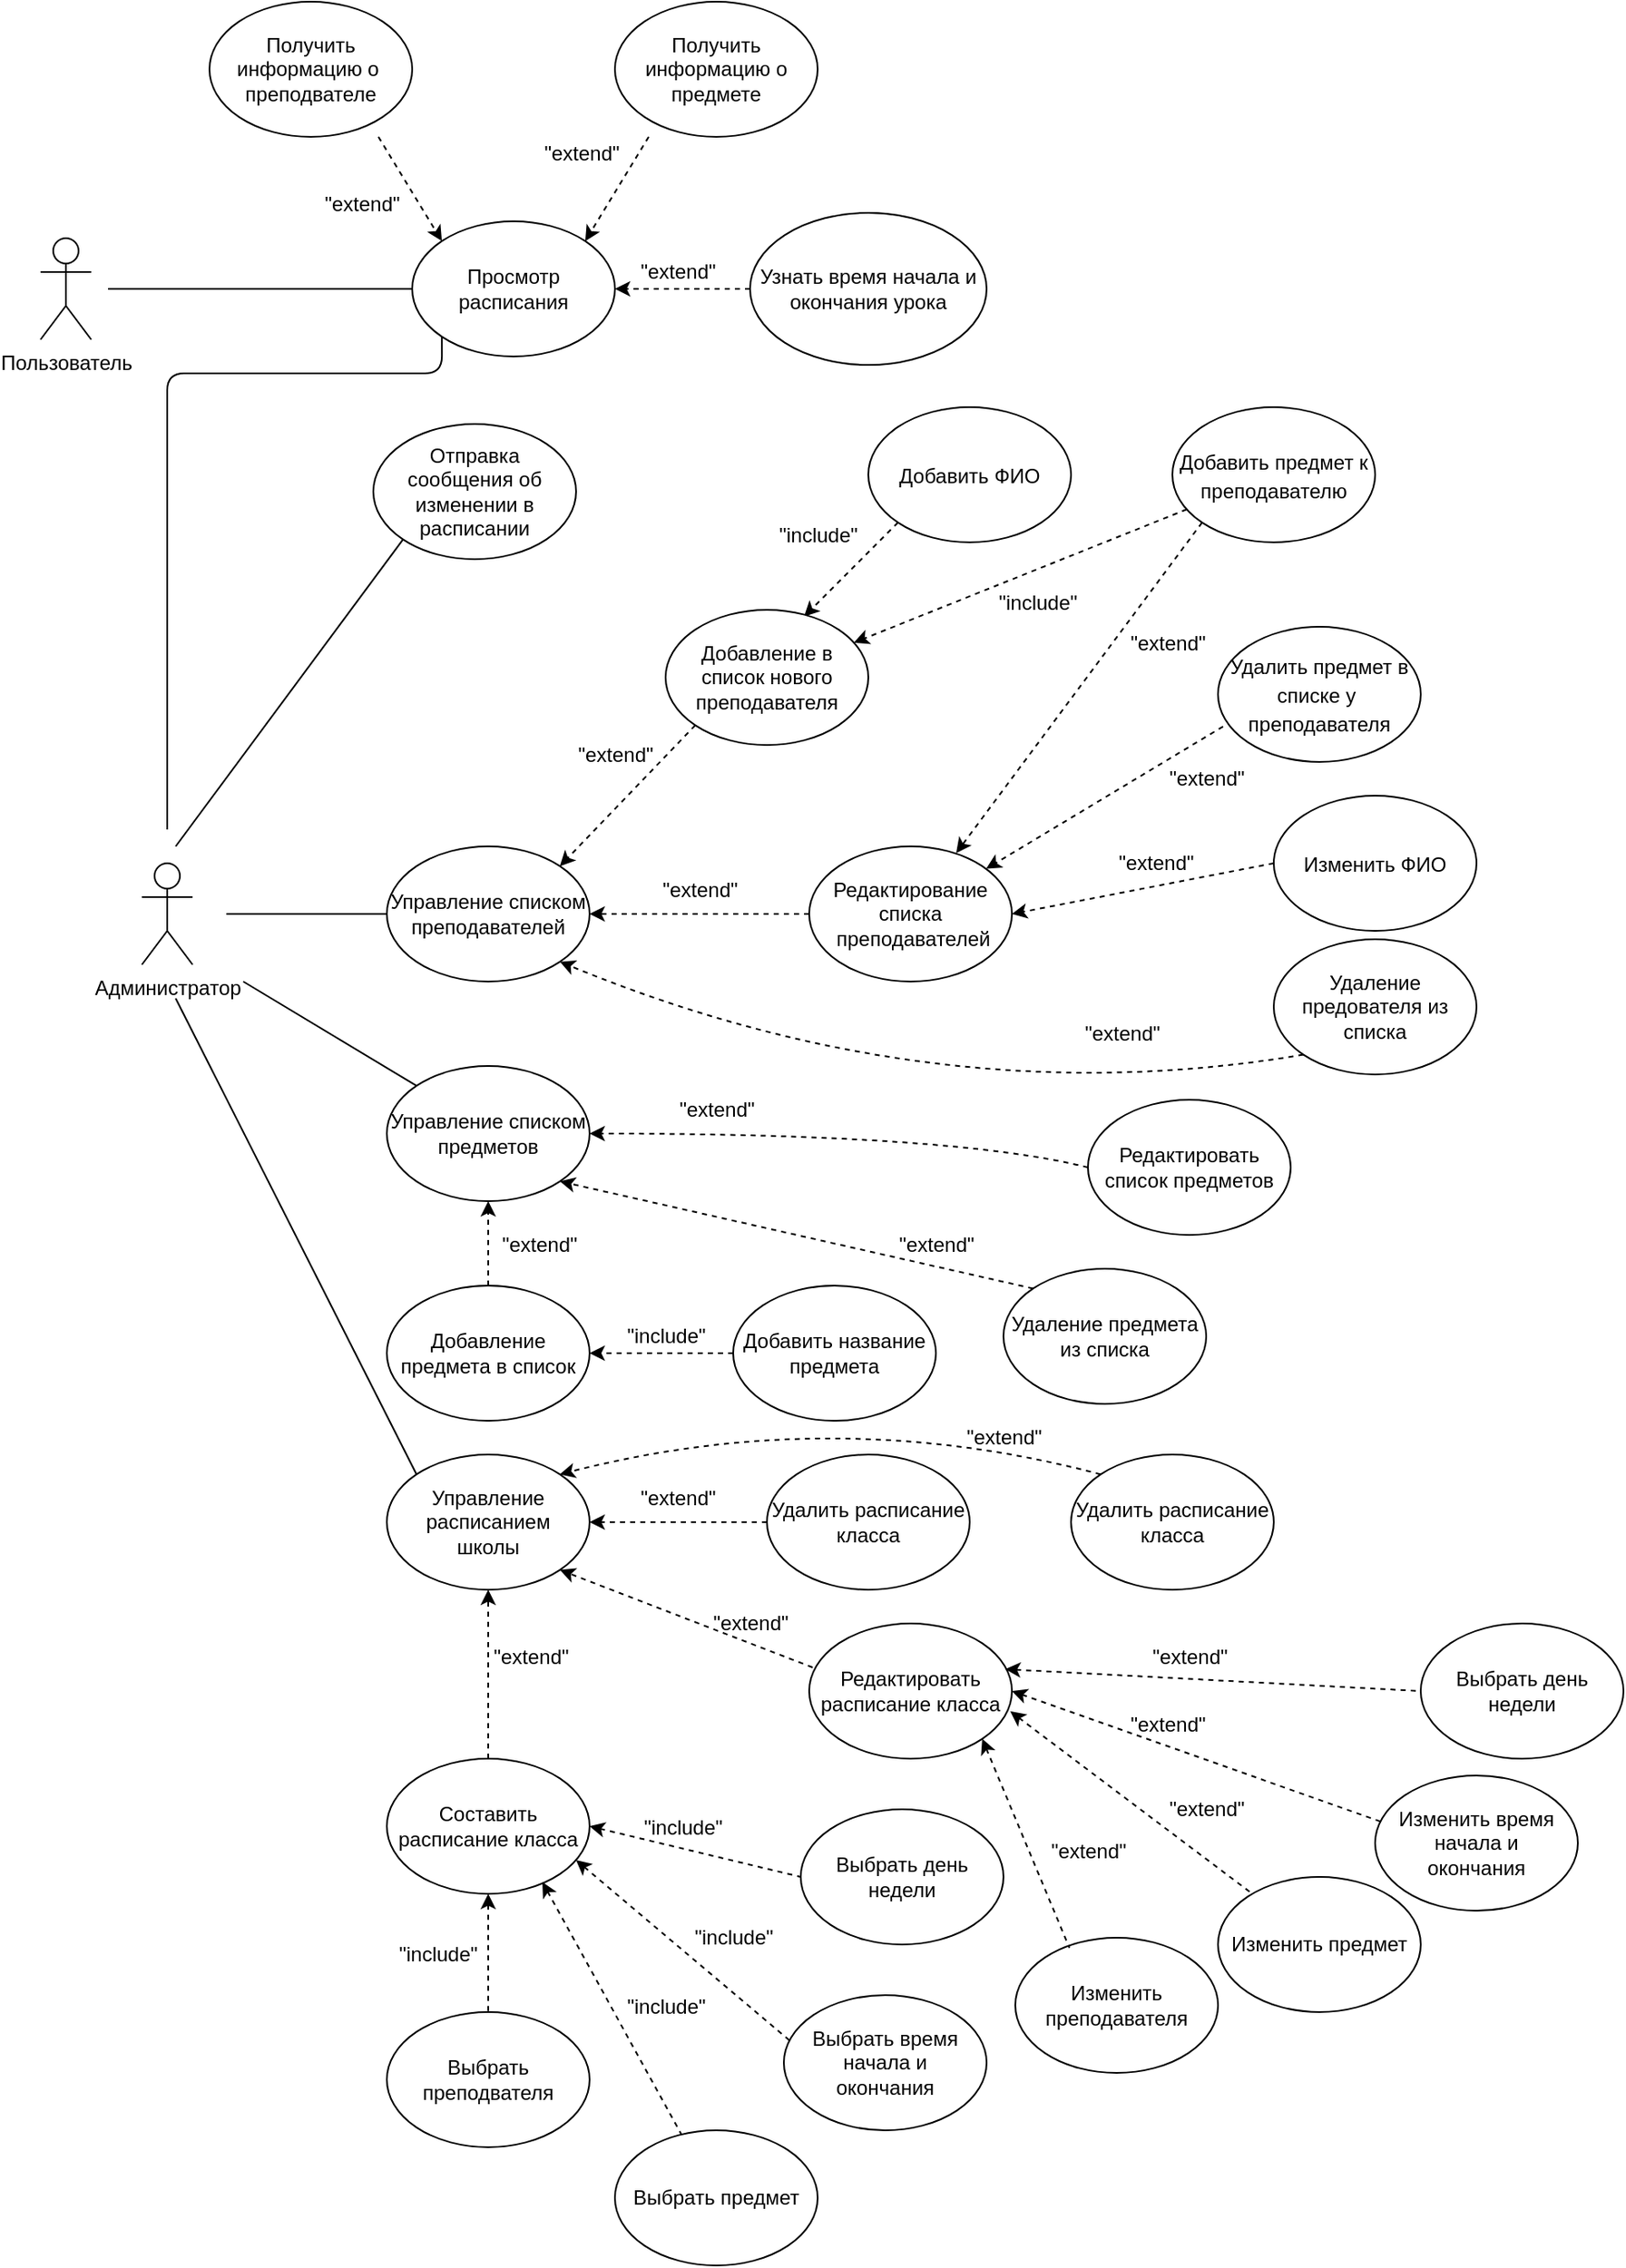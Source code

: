 <mxfile version="15.9.1" type="github">
  <diagram id="U9YUFdOewFuoNrLno5C7" name="Page-1">
    <mxGraphModel dx="868" dy="1619" grid="1" gridSize="10" guides="1" tooltips="1" connect="1" arrows="1" fold="1" page="1" pageScale="1" pageWidth="827" pageHeight="1169" math="0" shadow="0">
      <root>
        <mxCell id="0" />
        <mxCell id="1" parent="0" />
        <mxCell id="TM5iR6sep-qzJjjhXm-r-1" value="Пользователь" style="shape=umlActor;verticalLabelPosition=bottom;verticalAlign=top;html=1;outlineConnect=0;strokeWidth=1;" parent="1" vertex="1">
          <mxGeometry x="130" y="30" width="30" height="60" as="geometry" />
        </mxCell>
        <mxCell id="rDwhiOrbKTiJnj6Wi6EF-13" value="" style="edgeStyle=orthogonalEdgeStyle;rounded=1;orthogonalLoop=1;jettySize=auto;html=1;endArrow=none;endFill=0;entryX=0;entryY=1;entryDx=0;entryDy=0;" edge="1" parent="1" target="TM5iR6sep-qzJjjhXm-r-4">
          <mxGeometry relative="1" as="geometry">
            <mxPoint x="205" y="380" as="sourcePoint" />
            <mxPoint x="205" y="320" as="targetPoint" />
            <Array as="points">
              <mxPoint x="205" y="110" />
              <mxPoint x="368" y="110" />
            </Array>
          </mxGeometry>
        </mxCell>
        <mxCell id="TM5iR6sep-qzJjjhXm-r-2" value="Администратор" style="shape=umlActor;verticalLabelPosition=bottom;verticalAlign=top;html=1;outlineConnect=0;strokeWidth=1;" parent="1" vertex="1">
          <mxGeometry x="190" y="400" width="30" height="60" as="geometry" />
        </mxCell>
        <mxCell id="TM5iR6sep-qzJjjhXm-r-4" value="Просмотр расписания" style="ellipse;whiteSpace=wrap;html=1;strokeWidth=1;" parent="1" vertex="1">
          <mxGeometry x="350" y="20" width="120" height="80" as="geometry" />
        </mxCell>
        <mxCell id="TM5iR6sep-qzJjjhXm-r-10" value="Получить информацию о&amp;nbsp; преподвателе" style="ellipse;whiteSpace=wrap;html=1;strokeWidth=1;" parent="1" vertex="1">
          <mxGeometry x="230" y="-110" width="120" height="80" as="geometry" />
        </mxCell>
        <mxCell id="TM5iR6sep-qzJjjhXm-r-11" value="Получить информацию о предмете" style="ellipse;whiteSpace=wrap;html=1;strokeWidth=1;" parent="1" vertex="1">
          <mxGeometry x="470" y="-110" width="120" height="80" as="geometry" />
        </mxCell>
        <mxCell id="TM5iR6sep-qzJjjhXm-r-12" value="" style="endArrow=classic;html=1;rounded=0;endFill=1;entryX=1;entryY=0;entryDx=0;entryDy=0;strokeWidth=1;dashed=1;" parent="1" target="TM5iR6sep-qzJjjhXm-r-4" edge="1">
          <mxGeometry width="50" height="50" relative="1" as="geometry">
            <mxPoint x="490" y="-30" as="sourcePoint" />
            <mxPoint x="500.5" y="90" as="targetPoint" />
          </mxGeometry>
        </mxCell>
        <mxCell id="TM5iR6sep-qzJjjhXm-r-13" value="" style="endArrow=classic;html=1;rounded=0;endFill=1;entryX=0;entryY=0;entryDx=0;entryDy=0;strokeWidth=1;dashed=1;" parent="1" target="TM5iR6sep-qzJjjhXm-r-4" edge="1">
          <mxGeometry width="50" height="50" relative="1" as="geometry">
            <mxPoint x="330" y="-30" as="sourcePoint" />
            <mxPoint x="399.996" y="110.004" as="targetPoint" />
          </mxGeometry>
        </mxCell>
        <mxCell id="TM5iR6sep-qzJjjhXm-r-15" value="Узнать время начала и окончания урока" style="ellipse;whiteSpace=wrap;html=1;strokeWidth=1;" parent="1" vertex="1">
          <mxGeometry x="550" y="15" width="140" height="90" as="geometry" />
        </mxCell>
        <mxCell id="TM5iR6sep-qzJjjhXm-r-16" value="" style="endArrow=classic;html=1;rounded=0;endFill=1;entryX=1;entryY=0.5;entryDx=0;entryDy=0;strokeWidth=1;exitX=0;exitY=0.5;exitDx=0;exitDy=0;dashed=1;" parent="1" target="TM5iR6sep-qzJjjhXm-r-4" edge="1" source="TM5iR6sep-qzJjjhXm-r-15">
          <mxGeometry width="50" height="50" relative="1" as="geometry">
            <mxPoint x="280" y="60" as="sourcePoint" />
            <mxPoint x="377.574" y="98.284" as="targetPoint" />
          </mxGeometry>
        </mxCell>
        <mxCell id="TM5iR6sep-qzJjjhXm-r-17" value="" style="endArrow=none;html=1;strokeWidth=1;exitX=0;exitY=1;exitDx=0;exitDy=0;rounded=1;" parent="1" source="TM5iR6sep-qzJjjhXm-r-18" edge="1">
          <mxGeometry width="50" height="50" relative="1" as="geometry">
            <mxPoint x="140" y="330" as="sourcePoint" />
            <mxPoint x="210" y="390" as="targetPoint" />
            <Array as="points" />
          </mxGeometry>
        </mxCell>
        <mxCell id="TM5iR6sep-qzJjjhXm-r-18" value="Отправка сообщения об изменении в расписании" style="ellipse;whiteSpace=wrap;html=1;strokeWidth=1;" parent="1" vertex="1">
          <mxGeometry x="327" y="140" width="120" height="80" as="geometry" />
        </mxCell>
        <mxCell id="TM5iR6sep-qzJjjhXm-r-32" value="&lt;font face=&quot;Helvetica&quot;&gt;Управление списком преподавателей&lt;/font&gt;" style="ellipse;whiteSpace=wrap;html=1;fontFamily=Times New Roman;strokeWidth=1;" parent="1" vertex="1">
          <mxGeometry x="335" y="390" width="120" height="80" as="geometry" />
        </mxCell>
        <mxCell id="TM5iR6sep-qzJjjhXm-r-33" value="" style="endArrow=none;html=1;rounded=0;fontFamily=Times New Roman;strokeWidth=1;entryX=0;entryY=0.5;entryDx=0;entryDy=0;" parent="1" target="TM5iR6sep-qzJjjhXm-r-32" edge="1">
          <mxGeometry width="50" height="50" relative="1" as="geometry">
            <mxPoint x="240" y="430" as="sourcePoint" />
            <mxPoint x="335" y="429.5" as="targetPoint" />
          </mxGeometry>
        </mxCell>
        <mxCell id="TM5iR6sep-qzJjjhXm-r-35" value="&lt;font style=&quot;font-size: 12px&quot;&gt;Добавить ФИО&lt;/font&gt;" style="ellipse;whiteSpace=wrap;html=1;fontFamily=Helvetica;fontSize=14;strokeWidth=1;" parent="1" vertex="1">
          <mxGeometry x="620" y="130" width="120" height="80" as="geometry" />
        </mxCell>
        <mxCell id="TM5iR6sep-qzJjjhXm-r-36" value="&lt;font style=&quot;font-size: 12px&quot;&gt;Добавить предмет к преподавателю&lt;/font&gt;" style="ellipse;whiteSpace=wrap;html=1;fontFamily=Helvetica;fontSize=14;strokeWidth=1;" parent="1" vertex="1">
          <mxGeometry x="800" y="130" width="120" height="80" as="geometry" />
        </mxCell>
        <mxCell id="TM5iR6sep-qzJjjhXm-r-37" value="" style="endArrow=classic;html=1;rounded=0;fontFamily=Helvetica;fontSize=12;strokeWidth=1;entryX=0.683;entryY=0.05;entryDx=0;entryDy=0;dashed=1;exitX=0;exitY=1;exitDx=0;exitDy=0;entryPerimeter=0;" parent="1" source="TM5iR6sep-qzJjjhXm-r-35" target="rDwhiOrbKTiJnj6Wi6EF-16" edge="1">
          <mxGeometry width="50" height="50" relative="1" as="geometry">
            <mxPoint x="285" y="300" as="sourcePoint" />
            <mxPoint x="670" y="270" as="targetPoint" />
          </mxGeometry>
        </mxCell>
        <mxCell id="TM5iR6sep-qzJjjhXm-r-38" value="" style="endArrow=classic;html=1;rounded=0;fontFamily=Helvetica;fontSize=12;strokeWidth=1;dashed=1;" parent="1" source="TM5iR6sep-qzJjjhXm-r-36" target="rDwhiOrbKTiJnj6Wi6EF-16" edge="1">
          <mxGeometry width="50" height="50" relative="1" as="geometry">
            <mxPoint x="405" y="350" as="sourcePoint" />
            <mxPoint x="860" y="260" as="targetPoint" />
          </mxGeometry>
        </mxCell>
        <mxCell id="TM5iR6sep-qzJjjhXm-r-39" value="&lt;h3&gt;&lt;font style=&quot;font-weight: normal ; font-size: 12px&quot;&gt;&quot;include&quot;&lt;/font&gt;&lt;/h3&gt;" style="text;html=1;align=center;verticalAlign=middle;resizable=0;points=[];autosize=1;strokeColor=none;fillColor=none;rotation=0;strokeWidth=1;" parent="1" vertex="1">
          <mxGeometry x="560" y="180" width="60" height="50" as="geometry" />
        </mxCell>
        <mxCell id="TM5iR6sep-qzJjjhXm-r-40" value="&lt;h3&gt;&lt;font style=&quot;font-weight: normal ; font-size: 12px&quot;&gt;&quot;extend&quot;&lt;/font&gt;&lt;/h3&gt;" style="text;html=1;align=center;verticalAlign=middle;resizable=0;points=[];autosize=1;strokeColor=none;fillColor=none;rotation=0;strokeWidth=1;" parent="1" vertex="1">
          <mxGeometry x="490" y="390" width="60" height="50" as="geometry" />
        </mxCell>
        <mxCell id="TM5iR6sep-qzJjjhXm-r-41" value="Управление списком предметов" style="ellipse;whiteSpace=wrap;html=1;fontFamily=Helvetica;fontSize=12;strokeWidth=1;" parent="1" vertex="1">
          <mxGeometry x="335" y="520" width="120" height="80" as="geometry" />
        </mxCell>
        <mxCell id="TM5iR6sep-qzJjjhXm-r-45" value="" style="edgeStyle=orthogonalEdgeStyle;rounded=0;orthogonalLoop=1;jettySize=auto;html=1;fontFamily=Helvetica;fontSize=12;startArrow=none;startFill=0;endArrow=classic;endFill=1;strokeWidth=1;dashed=1;" parent="1" source="TM5iR6sep-qzJjjhXm-r-44" target="TM5iR6sep-qzJjjhXm-r-41" edge="1">
          <mxGeometry relative="1" as="geometry" />
        </mxCell>
        <mxCell id="TM5iR6sep-qzJjjhXm-r-44" value="Добавление предмета в список" style="ellipse;whiteSpace=wrap;html=1;fontFamily=Helvetica;fontSize=12;strokeWidth=1;" parent="1" vertex="1">
          <mxGeometry x="335" y="650" width="120" height="80" as="geometry" />
        </mxCell>
        <mxCell id="TM5iR6sep-qzJjjhXm-r-46" value="&lt;h3&gt;&lt;font style=&quot;font-weight: normal ; font-size: 12px&quot;&gt;&quot;extend&quot;&lt;/font&gt;&lt;/h3&gt;" style="text;html=1;align=center;verticalAlign=middle;resizable=0;points=[];autosize=1;strokeColor=none;fillColor=none;rotation=0;strokeWidth=1;" parent="1" vertex="1">
          <mxGeometry x="395" y="600" width="60" height="50" as="geometry" />
        </mxCell>
        <mxCell id="TM5iR6sep-qzJjjhXm-r-53" value="Редактирование списка&lt;span style=&quot;color: rgba(0 , 0 , 0 , 0) ; font-family: monospace ; font-size: 0px&quot;&gt;%3CmxGraphModel%3E%3Croot%3E%3CmxCell%20id%3D%220%22%2F%3E%3CmxCell%20id%3D%221%22%20parent%3D%220%22%2F%3E%3CmxCell%20id%3D%222%22%20value%3D%22%26lt%3Bh3%26gt%3B%26lt%3Bfont%20style%3D%26quot%3Bfont-weight%3A%20normal%20%3B%20font-size%3A%2012px%26quot%3B%26gt%3B%26quot%3Binclude%26quot%3B%26lt%3B%2Ffont%26gt%3B%26lt%3B%2Fh3%26gt%3B%22%20style%3D%22text%3Bhtml%3D1%3Balign%3Dcenter%3BverticalAlign%3Dmiddle%3Bresizable%3D0%3Bpoints%3D%5B%5D%3Bautosize%3D1%3BstrokeColor%3Dnone%3BfillColor%3Dnone%3Brotation%3D0%3BstrokeWidth%3D1%3B%22%20vertex%3D%221%22%20parent%3D%221%22%3E%3CmxGeometry%20x%3D%22737%22%20y%3D%22900%22%20width%3D%2260%22%20height%3D%2250%22%20as%3D%22geometry%22%2F%3E%3C%2FmxCell%3E%3C%2Froot%3E%3C%2FmxGraphModel%3E&lt;/span&gt;&lt;br&gt;&amp;nbsp;преподавателей" style="ellipse;whiteSpace=wrap;html=1;fontFamily=Helvetica;fontSize=12;strokeWidth=1;" parent="1" vertex="1">
          <mxGeometry x="585" y="390" width="120" height="80" as="geometry" />
        </mxCell>
        <mxCell id="TM5iR6sep-qzJjjhXm-r-54" value="Удаление предователя из списка" style="ellipse;whiteSpace=wrap;html=1;fontFamily=Helvetica;fontSize=12;strokeWidth=1;" parent="1" vertex="1">
          <mxGeometry x="860" y="445" width="120" height="80" as="geometry" />
        </mxCell>
        <mxCell id="TM5iR6sep-qzJjjhXm-r-55" value="" style="endArrow=classic;html=1;rounded=0;fontFamily=Helvetica;fontSize=12;strokeWidth=1;entryX=1;entryY=0.5;entryDx=0;entryDy=0;exitX=0;exitY=0.5;exitDx=0;exitDy=0;endFill=1;dashed=1;" parent="1" source="TM5iR6sep-qzJjjhXm-r-53" target="TM5iR6sep-qzJjjhXm-r-32" edge="1">
          <mxGeometry width="50" height="50" relative="1" as="geometry">
            <mxPoint x="215" y="530" as="sourcePoint" />
            <mxPoint x="265" y="480" as="targetPoint" />
          </mxGeometry>
        </mxCell>
        <mxCell id="TM5iR6sep-qzJjjhXm-r-56" value="" style="endArrow=classic;html=1;fontFamily=Helvetica;fontSize=12;strokeWidth=1;entryX=1;entryY=1;entryDx=0;entryDy=0;exitX=0;exitY=1;exitDx=0;exitDy=0;dashed=1;curved=1;" parent="1" source="TM5iR6sep-qzJjjhXm-r-54" target="TM5iR6sep-qzJjjhXm-r-32" edge="1">
          <mxGeometry width="50" height="50" relative="1" as="geometry">
            <mxPoint x="655" y="480" as="sourcePoint" />
            <mxPoint x="455" y="470" as="targetPoint" />
            <Array as="points">
              <mxPoint x="660" y="550" />
            </Array>
          </mxGeometry>
        </mxCell>
        <mxCell id="TM5iR6sep-qzJjjhXm-r-57" value="&lt;h3&gt;&lt;font style=&quot;font-weight: normal ; font-size: 12px&quot;&gt;&quot;extend&quot;&lt;/font&gt;&lt;/h3&gt;" style="text;html=1;align=center;verticalAlign=middle;resizable=0;points=[];autosize=1;strokeColor=none;fillColor=none;rotation=0;strokeWidth=1;" parent="1" vertex="1">
          <mxGeometry x="740" y="475" width="60" height="50" as="geometry" />
        </mxCell>
        <mxCell id="TM5iR6sep-qzJjjhXm-r-62" value="Редактировать список предметов" style="ellipse;whiteSpace=wrap;html=1;fontFamily=Helvetica;fontSize=12;strokeWidth=1;" parent="1" vertex="1">
          <mxGeometry x="750" y="540" width="120" height="80" as="geometry" />
        </mxCell>
        <mxCell id="TM5iR6sep-qzJjjhXm-r-64" value="Удаление предмета из списка" style="ellipse;whiteSpace=wrap;html=1;fontFamily=Helvetica;fontSize=12;strokeWidth=1;" parent="1" vertex="1">
          <mxGeometry x="700" y="640" width="120" height="80" as="geometry" />
        </mxCell>
        <mxCell id="TM5iR6sep-qzJjjhXm-r-66" value="&lt;h3&gt;&lt;font style=&quot;font-weight: normal ; font-size: 12px&quot;&gt;&quot;extend&quot;&lt;/font&gt;&lt;/h3&gt;" style="text;html=1;align=center;verticalAlign=middle;resizable=0;points=[];autosize=1;strokeColor=none;fillColor=none;rotation=0;strokeWidth=1;" parent="1" vertex="1">
          <mxGeometry x="630" y="600" width="60" height="50" as="geometry" />
        </mxCell>
        <mxCell id="rDwhiOrbKTiJnj6Wi6EF-8" value="" style="endArrow=none;html=1;rounded=0;endFill=0;entryX=0;entryY=0;entryDx=0;entryDy=0;" edge="1" parent="1" target="TM5iR6sep-qzJjjhXm-r-41">
          <mxGeometry width="50" height="50" relative="1" as="geometry">
            <mxPoint x="250" y="470" as="sourcePoint" />
            <mxPoint x="470" y="680" as="targetPoint" />
          </mxGeometry>
        </mxCell>
        <mxCell id="rDwhiOrbKTiJnj6Wi6EF-9" value="" style="endArrow=none;html=1;rounded=0;exitX=0;exitY=0;exitDx=0;exitDy=0;" edge="1" parent="1" source="TM5iR6sep-qzJjjhXm-r-47">
          <mxGeometry width="50" height="50" relative="1" as="geometry">
            <mxPoint x="420" y="730" as="sourcePoint" />
            <mxPoint x="210" y="480" as="targetPoint" />
          </mxGeometry>
        </mxCell>
        <mxCell id="rDwhiOrbKTiJnj6Wi6EF-10" value="" style="endArrow=none;html=1;rounded=1;entryX=0;entryY=0.5;entryDx=0;entryDy=0;" edge="1" parent="1" target="TM5iR6sep-qzJjjhXm-r-4">
          <mxGeometry width="50" height="50" relative="1" as="geometry">
            <mxPoint x="170" y="60" as="sourcePoint" />
            <mxPoint x="610" y="-100" as="targetPoint" />
          </mxGeometry>
        </mxCell>
        <mxCell id="rDwhiOrbKTiJnj6Wi6EF-16" value="Добавление в список нового преподавателя" style="ellipse;whiteSpace=wrap;html=1;fontFamily=Helvetica;fontSize=12;strokeWidth=1;" vertex="1" parent="1">
          <mxGeometry x="500" y="250" width="120" height="80" as="geometry" />
        </mxCell>
        <mxCell id="rDwhiOrbKTiJnj6Wi6EF-17" value="" style="endArrow=classic;html=1;rounded=0;fontFamily=Helvetica;fontSize=12;strokeWidth=1;entryX=1;entryY=0;entryDx=0;entryDy=0;exitX=0;exitY=1;exitDx=0;exitDy=0;endFill=1;dashed=1;" edge="1" parent="1" source="rDwhiOrbKTiJnj6Wi6EF-16" target="TM5iR6sep-qzJjjhXm-r-32">
          <mxGeometry width="50" height="50" relative="1" as="geometry">
            <mxPoint x="595" y="440" as="sourcePoint" />
            <mxPoint x="465" y="440" as="targetPoint" />
          </mxGeometry>
        </mxCell>
        <mxCell id="rDwhiOrbKTiJnj6Wi6EF-18" value="&lt;h3&gt;&lt;font style=&quot;font-weight: normal ; font-size: 12px&quot;&gt;&quot;include&quot;&lt;/font&gt;&lt;/h3&gt;" style="text;html=1;align=center;verticalAlign=middle;resizable=0;points=[];autosize=1;strokeColor=none;fillColor=none;rotation=0;strokeWidth=1;" vertex="1" parent="1">
          <mxGeometry x="690" y="220" width="60" height="50" as="geometry" />
        </mxCell>
        <mxCell id="rDwhiOrbKTiJnj6Wi6EF-19" value="&lt;h3&gt;&lt;font style=&quot;font-weight: normal ; font-size: 12px&quot;&gt;&quot;extend&quot;&lt;/font&gt;&lt;/h3&gt;" style="text;html=1;align=center;verticalAlign=middle;resizable=0;points=[];autosize=1;strokeColor=none;fillColor=none;rotation=0;strokeWidth=1;" vertex="1" parent="1">
          <mxGeometry x="440" y="310" width="60" height="50" as="geometry" />
        </mxCell>
        <mxCell id="rDwhiOrbKTiJnj6Wi6EF-21" value="&lt;font style=&quot;font-size: 12px&quot;&gt;Удалить предмет в списке у&amp;nbsp; преподавателя&lt;/font&gt;" style="ellipse;whiteSpace=wrap;html=1;fontFamily=Helvetica;fontSize=14;strokeWidth=1;" vertex="1" parent="1">
          <mxGeometry x="827" y="260" width="120" height="80" as="geometry" />
        </mxCell>
        <mxCell id="rDwhiOrbKTiJnj6Wi6EF-22" value="&lt;font style=&quot;font-size: 12px&quot;&gt;Изменить ФИО&lt;/font&gt;" style="ellipse;whiteSpace=wrap;html=1;fontFamily=Helvetica;fontSize=14;strokeWidth=1;" vertex="1" parent="1">
          <mxGeometry x="860" y="360" width="120" height="80" as="geometry" />
        </mxCell>
        <mxCell id="rDwhiOrbKTiJnj6Wi6EF-23" value="" style="endArrow=classic;html=1;rounded=0;fontFamily=Helvetica;fontSize=12;strokeWidth=1;dashed=1;exitX=0.025;exitY=0.738;exitDx=0;exitDy=0;exitPerimeter=0;" edge="1" parent="1" source="rDwhiOrbKTiJnj6Wi6EF-21" target="TM5iR6sep-qzJjjhXm-r-53">
          <mxGeometry width="50" height="50" relative="1" as="geometry">
            <mxPoint x="847.073" y="311.129" as="sourcePoint" />
            <mxPoint x="650.0" y="390.0" as="targetPoint" />
          </mxGeometry>
        </mxCell>
        <mxCell id="rDwhiOrbKTiJnj6Wi6EF-24" value="&quot;extend&quot;" style="text;html=1;align=center;verticalAlign=middle;resizable=0;points=[];autosize=1;strokeColor=none;fillColor=none;" vertex="1" parent="1">
          <mxGeometry x="790" y="340" width="60" height="20" as="geometry" />
        </mxCell>
        <mxCell id="rDwhiOrbKTiJnj6Wi6EF-27" value="" style="endArrow=classic;html=1;rounded=0;dashed=1;exitX=0;exitY=0.5;exitDx=0;exitDy=0;entryX=1;entryY=0.5;entryDx=0;entryDy=0;" edge="1" parent="1" source="rDwhiOrbKTiJnj6Wi6EF-22" target="TM5iR6sep-qzJjjhXm-r-53">
          <mxGeometry width="50" height="50" relative="1" as="geometry">
            <mxPoint x="570" y="340" as="sourcePoint" />
            <mxPoint x="620" y="290" as="targetPoint" />
          </mxGeometry>
        </mxCell>
        <mxCell id="rDwhiOrbKTiJnj6Wi6EF-28" value="&quot;extend&quot;" style="text;html=1;align=center;verticalAlign=middle;resizable=0;points=[];autosize=1;strokeColor=none;fillColor=none;" vertex="1" parent="1">
          <mxGeometry x="760" y="390" width="60" height="20" as="geometry" />
        </mxCell>
        <mxCell id="rDwhiOrbKTiJnj6Wi6EF-29" value="" style="endArrow=classic;html=1;rounded=0;fontFamily=Helvetica;fontSize=12;strokeWidth=1;dashed=1;exitX=0;exitY=1;exitDx=0;exitDy=0;entryX=0.725;entryY=0.05;entryDx=0;entryDy=0;entryPerimeter=0;" edge="1" parent="1" source="TM5iR6sep-qzJjjhXm-r-36" target="TM5iR6sep-qzJjjhXm-r-53">
          <mxGeometry width="50" height="50" relative="1" as="geometry">
            <mxPoint x="840" y="329.04" as="sourcePoint" />
            <mxPoint x="699.778" y="413.375" as="targetPoint" />
          </mxGeometry>
        </mxCell>
        <mxCell id="rDwhiOrbKTiJnj6Wi6EF-30" value="&quot;extend&quot;" style="text;html=1;align=center;verticalAlign=middle;resizable=0;points=[];autosize=1;strokeColor=none;fillColor=none;" vertex="1" parent="1">
          <mxGeometry x="767" y="260" width="60" height="20" as="geometry" />
        </mxCell>
        <mxCell id="rDwhiOrbKTiJnj6Wi6EF-31" value="&lt;h3&gt;&lt;font style=&quot;font-weight: normal ; font-size: 12px&quot;&gt;&quot;extend&quot;&lt;/font&gt;&lt;/h3&gt;" style="text;html=1;align=center;verticalAlign=middle;resizable=0;points=[];autosize=1;strokeColor=none;fillColor=none;rotation=0;strokeWidth=1;" vertex="1" parent="1">
          <mxGeometry x="500" y="520" width="60" height="50" as="geometry" />
        </mxCell>
        <mxCell id="rDwhiOrbKTiJnj6Wi6EF-32" value="" style="endArrow=classic;html=1;rounded=0;dashed=1;entryX=1;entryY=1;entryDx=0;entryDy=0;exitX=0;exitY=0;exitDx=0;exitDy=0;" edge="1" parent="1" source="TM5iR6sep-qzJjjhXm-r-64" target="TM5iR6sep-qzJjjhXm-r-41">
          <mxGeometry width="50" height="50" relative="1" as="geometry">
            <mxPoint x="520" y="800" as="sourcePoint" />
            <mxPoint x="570" y="750" as="targetPoint" />
          </mxGeometry>
        </mxCell>
        <mxCell id="rDwhiOrbKTiJnj6Wi6EF-34" value="" style="endArrow=classic;html=1;fontFamily=Helvetica;fontSize=12;strokeWidth=1;exitX=0;exitY=0.5;exitDx=0;exitDy=0;dashed=1;curved=1;" edge="1" parent="1" source="TM5iR6sep-qzJjjhXm-r-62" target="TM5iR6sep-qzJjjhXm-r-41">
          <mxGeometry width="50" height="50" relative="1" as="geometry">
            <mxPoint x="887.574" y="523.284" as="sourcePoint" />
            <mxPoint x="447.426" y="468.284" as="targetPoint" />
            <Array as="points">
              <mxPoint x="670" y="560" />
            </Array>
          </mxGeometry>
        </mxCell>
        <mxCell id="rDwhiOrbKTiJnj6Wi6EF-35" value="Добавить название предмета" style="ellipse;whiteSpace=wrap;html=1;fontFamily=Helvetica;fontSize=12;strokeWidth=1;" vertex="1" parent="1">
          <mxGeometry x="540" y="650" width="120" height="80" as="geometry" />
        </mxCell>
        <mxCell id="rDwhiOrbKTiJnj6Wi6EF-36" value="" style="endArrow=classic;html=1;rounded=0;dashed=1;entryX=1;entryY=0.5;entryDx=0;entryDy=0;exitX=0;exitY=0.5;exitDx=0;exitDy=0;" edge="1" parent="1" source="rDwhiOrbKTiJnj6Wi6EF-35" target="TM5iR6sep-qzJjjhXm-r-44">
          <mxGeometry width="50" height="50" relative="1" as="geometry">
            <mxPoint x="727.574" y="661.716" as="sourcePoint" />
            <mxPoint x="447.426" y="598.284" as="targetPoint" />
          </mxGeometry>
        </mxCell>
        <mxCell id="rDwhiOrbKTiJnj6Wi6EF-37" value="&quot;include&quot;" style="text;html=1;align=center;verticalAlign=middle;resizable=0;points=[];autosize=1;strokeColor=none;fillColor=none;" vertex="1" parent="1">
          <mxGeometry x="470" y="670" width="60" height="20" as="geometry" />
        </mxCell>
        <mxCell id="TM5iR6sep-qzJjjhXm-r-19" value="Составить расписание класса&lt;span style=&quot;color: rgba(0 , 0 , 0 , 0) ; font-family: monospace ; font-size: 0px&quot;&gt;%3CmxGraphModel%3E%3Croot%3E%3CmxCell%20id%3D%220%22%2F%3E%3CmxCell%20id%3D%221%22%20parent%3D%220%22%2F%3E%3CmxCell%20id%3D%222%22%20value%3D%22%D0%A1%D0%BE%D1%81%D1%82%D0%B0%D0%B2%D0%B8%D1%82%D1%8C%20%D1%80%D0%B0%D1%81%D0%BF%D0%B8%D1%81%D0%B0%D0%BD%D0%B8%D0%B5%22%20style%3D%22ellipse%3BwhiteSpace%3Dwrap%3Bhtml%3D1%3BstrokeWidth%3D1%3B%22%20vertex%3D%221%22%20parent%3D%221%22%3E%3CmxGeometry%20x%3D%22335%22%20y%3D%22930%22%20width%3D%22120%22%20height%3D%2280%22%20as%3D%22geometry%22%2F%3E%3C%2FmxCell%3E%3C%2Froot%3E%3C%2FmxGraphModel%3E&lt;/span&gt;" style="ellipse;whiteSpace=wrap;html=1;strokeWidth=1;" parent="1" vertex="1">
          <mxGeometry x="335" y="930" width="120" height="80" as="geometry" />
        </mxCell>
        <mxCell id="TM5iR6sep-qzJjjhXm-r-20" value="Выбрать время начала и &lt;br&gt;окончания&lt;span style=&quot;color: rgba(0 , 0 , 0 , 0) ; font-family: monospace ; font-size: 0px&quot;&gt;%3CmxGraphModel%3E%3Croot%3E%3CmxCell%20id%3D%220%22%2F%3E%3CmxCell%20id%3D%221%22%20parent%3D%220%22%2F%3E%3CmxCell%20id%3D%222%22%20value%3D%22%D0%9F%D1%80%D0%BE%D1%81%D0%BC%D0%BE%D1%82%D1%80%20%D1%80%D0%B0%D1%81%D0%BF%D0%B8%D1%81%D0%B0%D0%BD%D0%B8%D1%8F%22%20style%3D%22ellipse%3BwhiteSpace%3Dwrap%3Bhtml%3D1%3B%22%20vertex%3D%221%22%20parent%3D%221%22%3E%3CmxGeometry%20x%3D%22310%22%20y%3D%2260%22%20width%3D%22120%22%20height%3D%2280%22%20as%3D%22geometry%22%2F%3E%3C%2FmxCell%3E%3C%2Froot%3E%3C%2FmxGraphModel%3E&lt;/span&gt;" style="ellipse;whiteSpace=wrap;html=1;strokeWidth=1;" parent="1" vertex="1">
          <mxGeometry x="570" y="1070" width="120" height="80" as="geometry" />
        </mxCell>
        <mxCell id="TM5iR6sep-qzJjjhXm-r-21" value="Выбрать преподвателя&lt;span style=&quot;color: rgba(0 , 0 , 0 , 0) ; font-family: monospace ; font-size: 0px&quot;&gt;%3CmxGraphModel%3E%3Croot%3E%3CmxCell%20id%3D%220%22%2F%3E%3CmxCell%20id%3D%221%22%20parent%3D%220%22%2F%3E%3CmxCell%20id%3D%222%22%20value%3D%22%D0%9F%D1%80%D0%BE%D1%81%D0%BC%D0%BE%D1%82%D1%80%20%D1%80%D0%B0%D1%81%D0%BF%D0%B8%D1%81%D0%B0%D0%BD%D0%B8%D1%8F%22%20style%3D%22ellipse%3BwhiteSpace%3Dwrap%3Bhtml%3D1%3B%22%20vertex%3D%221%22%20parent%3D%221%22%3E%3CmxGeometry%20x%3D%22310%22%20y%3D%2260%22%20width%3D%22120%22%20height%3D%2280%22%20as%3D%22geometry%22%2F%3E%3C%2FmxCell%3E%3C%2Froot%3E%3C%2FmxGraphMod&lt;/span&gt;" style="ellipse;whiteSpace=wrap;html=1;strokeWidth=1;" parent="1" vertex="1">
          <mxGeometry x="335" y="1080" width="120" height="80" as="geometry" />
        </mxCell>
        <mxCell id="TM5iR6sep-qzJjjhXm-r-22" value="Выбрать предмет&lt;span style=&quot;color: rgba(0 , 0 , 0 , 0) ; font-family: monospace ; font-size: 0px&quot;&gt;%3CmxGraphModel%3E%3Croot%3E%3CmxCell%20id%3D%220%22%2F%3E%3CmxCell%20id%3D%221%22%20parent%3D%220%22%2F%3E%3CmxCell%20id%3D%222%22%20value%3D%22%D0%9F%D1%80%D0%BE%D1%81%D0%BC%D0%BE%D1%82%D1%80%20%D1%80%D0%B0%D1%81%D0%BF%D0%B8%D1%81%D0%B0%D0%BD%D0%B8%D1%8F%22%20style%3D%22ellipse%3BwhiteSpace%3Dwrap%3Bhtml%3D1%3B%22%20vertex%3D%221%22%20parent%3D%221%22%3E%3CmxGeometry%20x%3D%22310%22%20y%3D%2260%22%20width%3D%22120%22%20height%3D%2280%22%20as%3D%22geometry%22%2F%3E%3C%2FmxCell%3E%3C%2Froot%3E%3C%2FmxGraphMod&lt;/span&gt;" style="ellipse;whiteSpace=wrap;html=1;strokeWidth=1;" parent="1" vertex="1">
          <mxGeometry x="470" y="1150" width="120" height="80" as="geometry" />
        </mxCell>
        <mxCell id="TM5iR6sep-qzJjjhXm-r-47" value="Управление расписанием &lt;br&gt;школы" style="ellipse;whiteSpace=wrap;html=1;fontFamily=Helvetica;fontSize=12;strokeWidth=1;" parent="1" vertex="1">
          <mxGeometry x="335" y="750" width="120" height="80" as="geometry" />
        </mxCell>
        <mxCell id="TM5iR6sep-qzJjjhXm-r-48" value="" style="endArrow=classic;html=1;rounded=0;fontFamily=Helvetica;fontSize=12;strokeWidth=1;endFill=1;dashed=1;entryX=0.5;entryY=1;entryDx=0;entryDy=0;" parent="1" source="TM5iR6sep-qzJjjhXm-r-19" target="TM5iR6sep-qzJjjhXm-r-47" edge="1">
          <mxGeometry width="50" height="50" relative="1" as="geometry">
            <mxPoint x="555" y="960" as="sourcePoint" />
            <mxPoint x="505" y="1010" as="targetPoint" />
          </mxGeometry>
        </mxCell>
        <mxCell id="TM5iR6sep-qzJjjhXm-r-59" value="" style="edgeStyle=orthogonalEdgeStyle;rounded=0;orthogonalLoop=1;jettySize=auto;html=1;dashed=1;fontFamily=Helvetica;fontSize=12;startArrow=none;startFill=0;endArrow=classic;endFill=1;strokeWidth=1;entryX=1;entryY=0.5;entryDx=0;entryDy=0;" parent="1" source="TM5iR6sep-qzJjjhXm-r-49" target="TM5iR6sep-qzJjjhXm-r-47" edge="1">
          <mxGeometry relative="1" as="geometry">
            <mxPoint x="245" y="790" as="targetPoint" />
            <Array as="points">
              <mxPoint x="490" y="790" />
              <mxPoint x="490" y="790" />
            </Array>
          </mxGeometry>
        </mxCell>
        <mxCell id="TM5iR6sep-qzJjjhXm-r-49" value="Удалить расписание класса" style="ellipse;whiteSpace=wrap;html=1;fontFamily=Helvetica;fontSize=12;strokeWidth=1;" parent="1" vertex="1">
          <mxGeometry x="560" y="750" width="120" height="80" as="geometry" />
        </mxCell>
        <mxCell id="TM5iR6sep-qzJjjhXm-r-50" value="Выбрать день недели" style="ellipse;whiteSpace=wrap;html=1;strokeWidth=1;" parent="1" vertex="1">
          <mxGeometry x="580" y="960" width="120" height="80" as="geometry" />
        </mxCell>
        <mxCell id="TM5iR6sep-qzJjjhXm-r-51" value="" style="endArrow=none;dashed=1;html=1;strokeWidth=1;rounded=0;endFill=0;startArrow=classic;startFill=1;entryX=0;entryY=0.5;entryDx=0;entryDy=0;exitX=1;exitY=0.5;exitDx=0;exitDy=0;" parent="1" target="TM5iR6sep-qzJjjhXm-r-50" edge="1" source="TM5iR6sep-qzJjjhXm-r-19">
          <mxGeometry width="50" height="50" relative="1" as="geometry">
            <mxPoint x="345" y="980" as="sourcePoint" />
            <mxPoint x="245" y="880" as="targetPoint" />
          </mxGeometry>
        </mxCell>
        <mxCell id="TM5iR6sep-qzJjjhXm-r-60" value="&lt;h3&gt;&lt;font style=&quot;font-weight: normal ; font-size: 12px&quot;&gt;&quot;extend&quot;&lt;/font&gt;&lt;/h3&gt;" style="text;html=1;align=center;verticalAlign=middle;resizable=0;points=[];autosize=1;strokeColor=none;fillColor=none;rotation=0;strokeWidth=1;" parent="1" vertex="1">
          <mxGeometry x="477" y="750" width="60" height="50" as="geometry" />
        </mxCell>
        <mxCell id="rDwhiOrbKTiJnj6Wi6EF-4" value="" style="group" vertex="1" connectable="0" parent="1">
          <mxGeometry x="335" y="1020" width="60" height="50" as="geometry" />
        </mxCell>
        <mxCell id="TM5iR6sep-qzJjjhXm-r-28" value="&lt;h3&gt;&lt;font style=&quot;font-weight: normal ; font-size: 12px&quot;&gt;&quot;include&quot;&lt;/font&gt;&lt;/h3&gt;" style="text;html=1;align=center;verticalAlign=middle;resizable=0;points=[];autosize=1;strokeColor=none;fillColor=none;rotation=0;strokeWidth=1;" parent="rDwhiOrbKTiJnj6Wi6EF-4" vertex="1">
          <mxGeometry width="60" height="50" as="geometry" />
        </mxCell>
        <mxCell id="TM5iR6sep-qzJjjhXm-r-27" value="&lt;h3&gt;&lt;font style=&quot;font-weight: normal ; font-size: 12px&quot;&gt;&quot;include&quot;&lt;/font&gt;&lt;/h3&gt;" style="text;html=1;align=center;verticalAlign=middle;resizable=0;points=[];autosize=1;strokeColor=none;fillColor=none;rotation=0;strokeWidth=1;" parent="1" vertex="1">
          <mxGeometry x="480" y="945" width="60" height="50" as="geometry" />
        </mxCell>
        <mxCell id="TM5iR6sep-qzJjjhXm-r-23" value="" style="endArrow=none;dashed=1;html=1;strokeWidth=1;rounded=0;endFill=0;startArrow=classic;startFill=1;exitX=0.767;exitY=0.913;exitDx=0;exitDy=0;exitPerimeter=0;" parent="1" source="TM5iR6sep-qzJjjhXm-r-19" target="TM5iR6sep-qzJjjhXm-r-22" edge="1">
          <mxGeometry width="50" height="50" relative="1" as="geometry">
            <mxPoint x="325" y="970" as="sourcePoint" />
            <mxPoint x="245" y="970" as="targetPoint" />
          </mxGeometry>
        </mxCell>
        <mxCell id="TM5iR6sep-qzJjjhXm-r-24" value="&lt;h3&gt;&lt;font style=&quot;font-weight: normal ; font-size: 12px&quot;&gt;&quot;include&quot;&lt;/font&gt;&lt;/h3&gt;" style="text;html=1;align=center;verticalAlign=middle;resizable=0;points=[];autosize=1;strokeColor=none;fillColor=none;strokeWidth=1;" parent="1" vertex="1">
          <mxGeometry x="470" y="1051" width="60" height="50" as="geometry" />
        </mxCell>
        <mxCell id="rDwhiOrbKTiJnj6Wi6EF-5" value="" style="endArrow=none;dashed=1;html=1;strokeWidth=1;rounded=0;endFill=0;startArrow=classic;startFill=1;entryX=0.036;entryY=0.345;entryDx=0;entryDy=0;exitX=0.933;exitY=0.75;exitDx=0;exitDy=0;exitPerimeter=0;entryPerimeter=0;" edge="1" parent="1" source="TM5iR6sep-qzJjjhXm-r-19" target="TM5iR6sep-qzJjjhXm-r-20">
          <mxGeometry width="50" height="50" relative="1" as="geometry">
            <mxPoint x="447.426" y="1008.284" as="sourcePoint" />
            <mxPoint x="561.642" y="1099.242" as="targetPoint" />
          </mxGeometry>
        </mxCell>
        <mxCell id="rDwhiOrbKTiJnj6Wi6EF-6" value="&lt;h3&gt;&lt;font style=&quot;font-weight: normal ; font-size: 12px&quot;&gt;&quot;include&quot;&lt;/font&gt;&lt;/h3&gt;" style="text;html=1;align=center;verticalAlign=middle;resizable=0;points=[];autosize=1;strokeColor=none;fillColor=none;rotation=0;strokeWidth=1;" vertex="1" parent="1">
          <mxGeometry x="510" y="1010" width="60" height="50" as="geometry" />
        </mxCell>
        <mxCell id="TM5iR6sep-qzJjjhXm-r-31" value="" style="endArrow=none;dashed=1;html=1;strokeWidth=1;rounded=0;endFill=0;startArrow=classic;startFill=1;exitX=0.5;exitY=1;exitDx=0;exitDy=0;entryX=0.5;entryY=0;entryDx=0;entryDy=0;" parent="1" source="TM5iR6sep-qzJjjhXm-r-19" target="TM5iR6sep-qzJjjhXm-r-21" edge="1">
          <mxGeometry width="50" height="50" relative="1" as="geometry">
            <mxPoint x="960" y="1769" as="sourcePoint" />
            <mxPoint x="871.619" y="1830.187" as="targetPoint" />
          </mxGeometry>
        </mxCell>
        <mxCell id="rDwhiOrbKTiJnj6Wi6EF-38" value="&quot;extend&quot;" style="text;html=1;align=center;verticalAlign=middle;resizable=0;points=[];autosize=1;strokeColor=none;fillColor=none;" vertex="1" parent="1">
          <mxGeometry x="390" y="860" width="60" height="20" as="geometry" />
        </mxCell>
        <mxCell id="rDwhiOrbKTiJnj6Wi6EF-39" value="Редактировать расписание класса" style="ellipse;whiteSpace=wrap;html=1;strokeWidth=1;" vertex="1" parent="1">
          <mxGeometry x="585" y="850" width="120" height="80" as="geometry" />
        </mxCell>
        <mxCell id="rDwhiOrbKTiJnj6Wi6EF-40" value="" style="endArrow=classic;html=1;rounded=0;fontFamily=Helvetica;fontSize=12;strokeWidth=1;endFill=1;dashed=1;entryX=1;entryY=1;entryDx=0;entryDy=0;exitX=0.017;exitY=0.325;exitDx=0;exitDy=0;exitPerimeter=0;" edge="1" parent="1" source="rDwhiOrbKTiJnj6Wi6EF-39" target="TM5iR6sep-qzJjjhXm-r-47">
          <mxGeometry width="50" height="50" relative="1" as="geometry">
            <mxPoint x="405" y="940" as="sourcePoint" />
            <mxPoint x="405" y="840" as="targetPoint" />
          </mxGeometry>
        </mxCell>
        <mxCell id="rDwhiOrbKTiJnj6Wi6EF-41" value="&quot;extend&quot;" style="text;html=1;align=center;verticalAlign=middle;resizable=0;points=[];autosize=1;strokeColor=none;fillColor=none;" vertex="1" parent="1">
          <mxGeometry x="520" y="840" width="60" height="20" as="geometry" />
        </mxCell>
        <mxCell id="rDwhiOrbKTiJnj6Wi6EF-42" value="Удалить расписание класса" style="ellipse;whiteSpace=wrap;html=1;fontFamily=Helvetica;fontSize=12;strokeWidth=1;" vertex="1" parent="1">
          <mxGeometry x="740" y="750" width="120" height="80" as="geometry" />
        </mxCell>
        <mxCell id="rDwhiOrbKTiJnj6Wi6EF-43" value="" style="endArrow=classic;html=1;dashed=1;exitX=0;exitY=0;exitDx=0;exitDy=0;entryX=1;entryY=0;entryDx=0;entryDy=0;curved=1;" edge="1" parent="1" source="rDwhiOrbKTiJnj6Wi6EF-42" target="TM5iR6sep-qzJjjhXm-r-47">
          <mxGeometry width="50" height="50" relative="1" as="geometry">
            <mxPoint x="520" y="930" as="sourcePoint" />
            <mxPoint x="570" y="880" as="targetPoint" />
            <Array as="points">
              <mxPoint x="600" y="720" />
            </Array>
          </mxGeometry>
        </mxCell>
        <mxCell id="rDwhiOrbKTiJnj6Wi6EF-44" value="&quot;extend&quot;" style="text;html=1;align=center;verticalAlign=middle;resizable=0;points=[];autosize=1;strokeColor=none;fillColor=none;" vertex="1" parent="1">
          <mxGeometry x="670" y="730" width="60" height="20" as="geometry" />
        </mxCell>
        <mxCell id="rDwhiOrbKTiJnj6Wi6EF-45" value="Изменить время начала и &lt;br&gt;окончания&lt;span style=&quot;color: rgba(0 , 0 , 0 , 0) ; font-family: monospace ; font-size: 0px&quot;&gt;%3CmxGraphModel%3E%3Croot%3E%3CmxCell%20id%3D%220%22%2F%3E%3CmxCell%20id%3D%221%22%20parent%3D%220%22%2F%3E%3CmxCell%20id%3D%222%22%20value%3D%22%D0%9F%D1%80%D0%BE%D1%81%D0%BC%D0%BE%D1%82%D1%80%20%D1%80%D0%B0%D1%81%D0%BF%D0%B8%D1%81%D0%B0%D0%BD%D0%B8%D1%8F%22%20style%3D%22ellipse%3BwhiteSpace%3Dwrap%3Bhtml%3D1%3B%22%20vertex%3D%221%22%20parent%3D%221%22%3E%3CmxGeometry%20x%3D%22310%22%20y%3D%2260%22%20width%3D%22120%22%20height%3D%2280%22%20as%3D%22geometry%22%2F%3E%3C%2FmxCell%3E%3C%2Froot%3E%3C%2FmxGraphModel%3E&lt;/span&gt;" style="ellipse;whiteSpace=wrap;html=1;strokeWidth=1;" vertex="1" parent="1">
          <mxGeometry x="920" y="940" width="120" height="80" as="geometry" />
        </mxCell>
        <mxCell id="rDwhiOrbKTiJnj6Wi6EF-46" value="Изменить преподавателя" style="ellipse;whiteSpace=wrap;html=1;strokeWidth=1;" vertex="1" parent="1">
          <mxGeometry x="707" y="1036" width="120" height="80" as="geometry" />
        </mxCell>
        <mxCell id="rDwhiOrbKTiJnj6Wi6EF-47" value="Изменить предмет&lt;span style=&quot;color: rgba(0 , 0 , 0 , 0) ; font-family: monospace ; font-size: 0px&quot;&gt;%3CmxGraphModel%3E%3Croot%3E%3CmxCell%20id%3D%220%22%2F%3E%3CmxCell%20id%3D%221%22%20parent%3D%220%22%2F%3E%3CmxCell%20id%3D%222%22%20value%3D%22%D0%9F%D1%80%D0%BE%D1%81%D0%BC%D0%BE%D1%82%D1%80%20%D1%80%D0%B0%D1%81%D0%BF%D0%B8%D1%81%D0%B0%D0%BD%D0%B8%D1%8F%22%20style%3D%22ellipse%3BwhiteSpace%3Dwrap%3Bhtml%3D1%3B%22%20vertex%3D%221%22%20parent%3D%221%22%3E%3CmxGeometry%20x%3D%22310%22%20y%3D%2260%22%20width%3D%22120%22%20height%3D%2280%22%20as%3D%22geometry%22%2F%3E%3C%2FmxCell%3E%3C%2Froot%3E%3C%2FmxGraphMod&lt;/span&gt;" style="ellipse;whiteSpace=wrap;html=1;strokeWidth=1;" vertex="1" parent="1">
          <mxGeometry x="827" y="1000" width="120" height="80" as="geometry" />
        </mxCell>
        <mxCell id="rDwhiOrbKTiJnj6Wi6EF-48" value="Выбрать день недели" style="ellipse;whiteSpace=wrap;html=1;strokeWidth=1;" vertex="1" parent="1">
          <mxGeometry x="947" y="850" width="120" height="80" as="geometry" />
        </mxCell>
        <mxCell id="rDwhiOrbKTiJnj6Wi6EF-49" value="" style="endArrow=none;dashed=1;html=1;strokeWidth=1;rounded=0;endFill=0;startArrow=classic;startFill=1;entryX=0;entryY=0.5;entryDx=0;entryDy=0;exitX=0.967;exitY=0.338;exitDx=0;exitDy=0;exitPerimeter=0;" edge="1" parent="1" target="rDwhiOrbKTiJnj6Wi6EF-48" source="rDwhiOrbKTiJnj6Wi6EF-39">
          <mxGeometry width="50" height="50" relative="1" as="geometry">
            <mxPoint x="850" y="900" as="sourcePoint" />
            <mxPoint x="640" y="810" as="targetPoint" />
          </mxGeometry>
        </mxCell>
        <mxCell id="rDwhiOrbKTiJnj6Wi6EF-52" value="" style="endArrow=none;dashed=1;html=1;strokeWidth=1;rounded=0;endFill=0;startArrow=classic;startFill=1;exitX=0.992;exitY=0.65;exitDx=0;exitDy=0;exitPerimeter=0;" edge="1" parent="1" target="rDwhiOrbKTiJnj6Wi6EF-47" source="rDwhiOrbKTiJnj6Wi6EF-39">
          <mxGeometry width="50" height="50" relative="1" as="geometry">
            <mxPoint x="822.04" y="933.04" as="sourcePoint" />
            <mxPoint x="640" y="900" as="targetPoint" />
          </mxGeometry>
        </mxCell>
        <mxCell id="rDwhiOrbKTiJnj6Wi6EF-54" value="" style="endArrow=none;dashed=1;html=1;strokeWidth=1;rounded=0;endFill=0;startArrow=classic;startFill=1;entryX=0.036;entryY=0.345;entryDx=0;entryDy=0;exitX=1;exitY=0.5;exitDx=0;exitDy=0;entryPerimeter=0;" edge="1" parent="1" target="rDwhiOrbKTiJnj6Wi6EF-45" source="rDwhiOrbKTiJnj6Wi6EF-39">
          <mxGeometry width="50" height="50" relative="1" as="geometry">
            <mxPoint x="841.96" y="920" as="sourcePoint" />
            <mxPoint x="956.642" y="1029.242" as="targetPoint" />
          </mxGeometry>
        </mxCell>
        <mxCell id="rDwhiOrbKTiJnj6Wi6EF-56" value="" style="endArrow=none;dashed=1;html=1;strokeWidth=1;rounded=0;endFill=0;startArrow=classic;startFill=1;exitX=1;exitY=1;exitDx=0;exitDy=0;entryX=0.267;entryY=0.075;entryDx=0;entryDy=0;entryPerimeter=0;" edge="1" parent="1" target="rDwhiOrbKTiJnj6Wi6EF-46" source="rDwhiOrbKTiJnj6Wi6EF-39">
          <mxGeometry width="50" height="50" relative="1" as="geometry">
            <mxPoint x="790" y="940" as="sourcePoint" />
            <mxPoint x="740" y="1030" as="targetPoint" />
          </mxGeometry>
        </mxCell>
        <mxCell id="rDwhiOrbKTiJnj6Wi6EF-57" value="&quot;extend&quot;" style="text;html=1;align=center;verticalAlign=middle;resizable=0;points=[];autosize=1;strokeColor=none;fillColor=none;" vertex="1" parent="1">
          <mxGeometry x="780" y="860" width="60" height="20" as="geometry" />
        </mxCell>
        <mxCell id="rDwhiOrbKTiJnj6Wi6EF-58" value="&quot;extend&quot;" style="text;html=1;align=center;verticalAlign=middle;resizable=0;points=[];autosize=1;strokeColor=none;fillColor=none;" vertex="1" parent="1">
          <mxGeometry x="767" y="900" width="60" height="20" as="geometry" />
        </mxCell>
        <mxCell id="rDwhiOrbKTiJnj6Wi6EF-59" value="&quot;extend&quot;" style="text;html=1;align=center;verticalAlign=middle;resizable=0;points=[];autosize=1;strokeColor=none;fillColor=none;" vertex="1" parent="1">
          <mxGeometry x="790" y="950" width="60" height="20" as="geometry" />
        </mxCell>
        <mxCell id="rDwhiOrbKTiJnj6Wi6EF-60" value="&quot;extend&quot;" style="text;html=1;align=center;verticalAlign=middle;resizable=0;points=[];autosize=1;strokeColor=none;fillColor=none;" vertex="1" parent="1">
          <mxGeometry x="720" y="975" width="60" height="20" as="geometry" />
        </mxCell>
        <mxCell id="rDwhiOrbKTiJnj6Wi6EF-61" value="&quot;extend&quot;" style="text;html=1;align=center;verticalAlign=middle;resizable=0;points=[];autosize=1;strokeColor=none;fillColor=none;" vertex="1" parent="1">
          <mxGeometry x="290" width="60" height="20" as="geometry" />
        </mxCell>
        <mxCell id="rDwhiOrbKTiJnj6Wi6EF-62" value="&quot;extend&quot;" style="text;html=1;align=center;verticalAlign=middle;resizable=0;points=[];autosize=1;strokeColor=none;fillColor=none;" vertex="1" parent="1">
          <mxGeometry x="420" y="-30" width="60" height="20" as="geometry" />
        </mxCell>
        <mxCell id="rDwhiOrbKTiJnj6Wi6EF-63" value="&quot;extend&quot;" style="text;html=1;align=center;verticalAlign=middle;resizable=0;points=[];autosize=1;strokeColor=none;fillColor=none;" vertex="1" parent="1">
          <mxGeometry x="477" y="40" width="60" height="20" as="geometry" />
        </mxCell>
      </root>
    </mxGraphModel>
  </diagram>
</mxfile>
